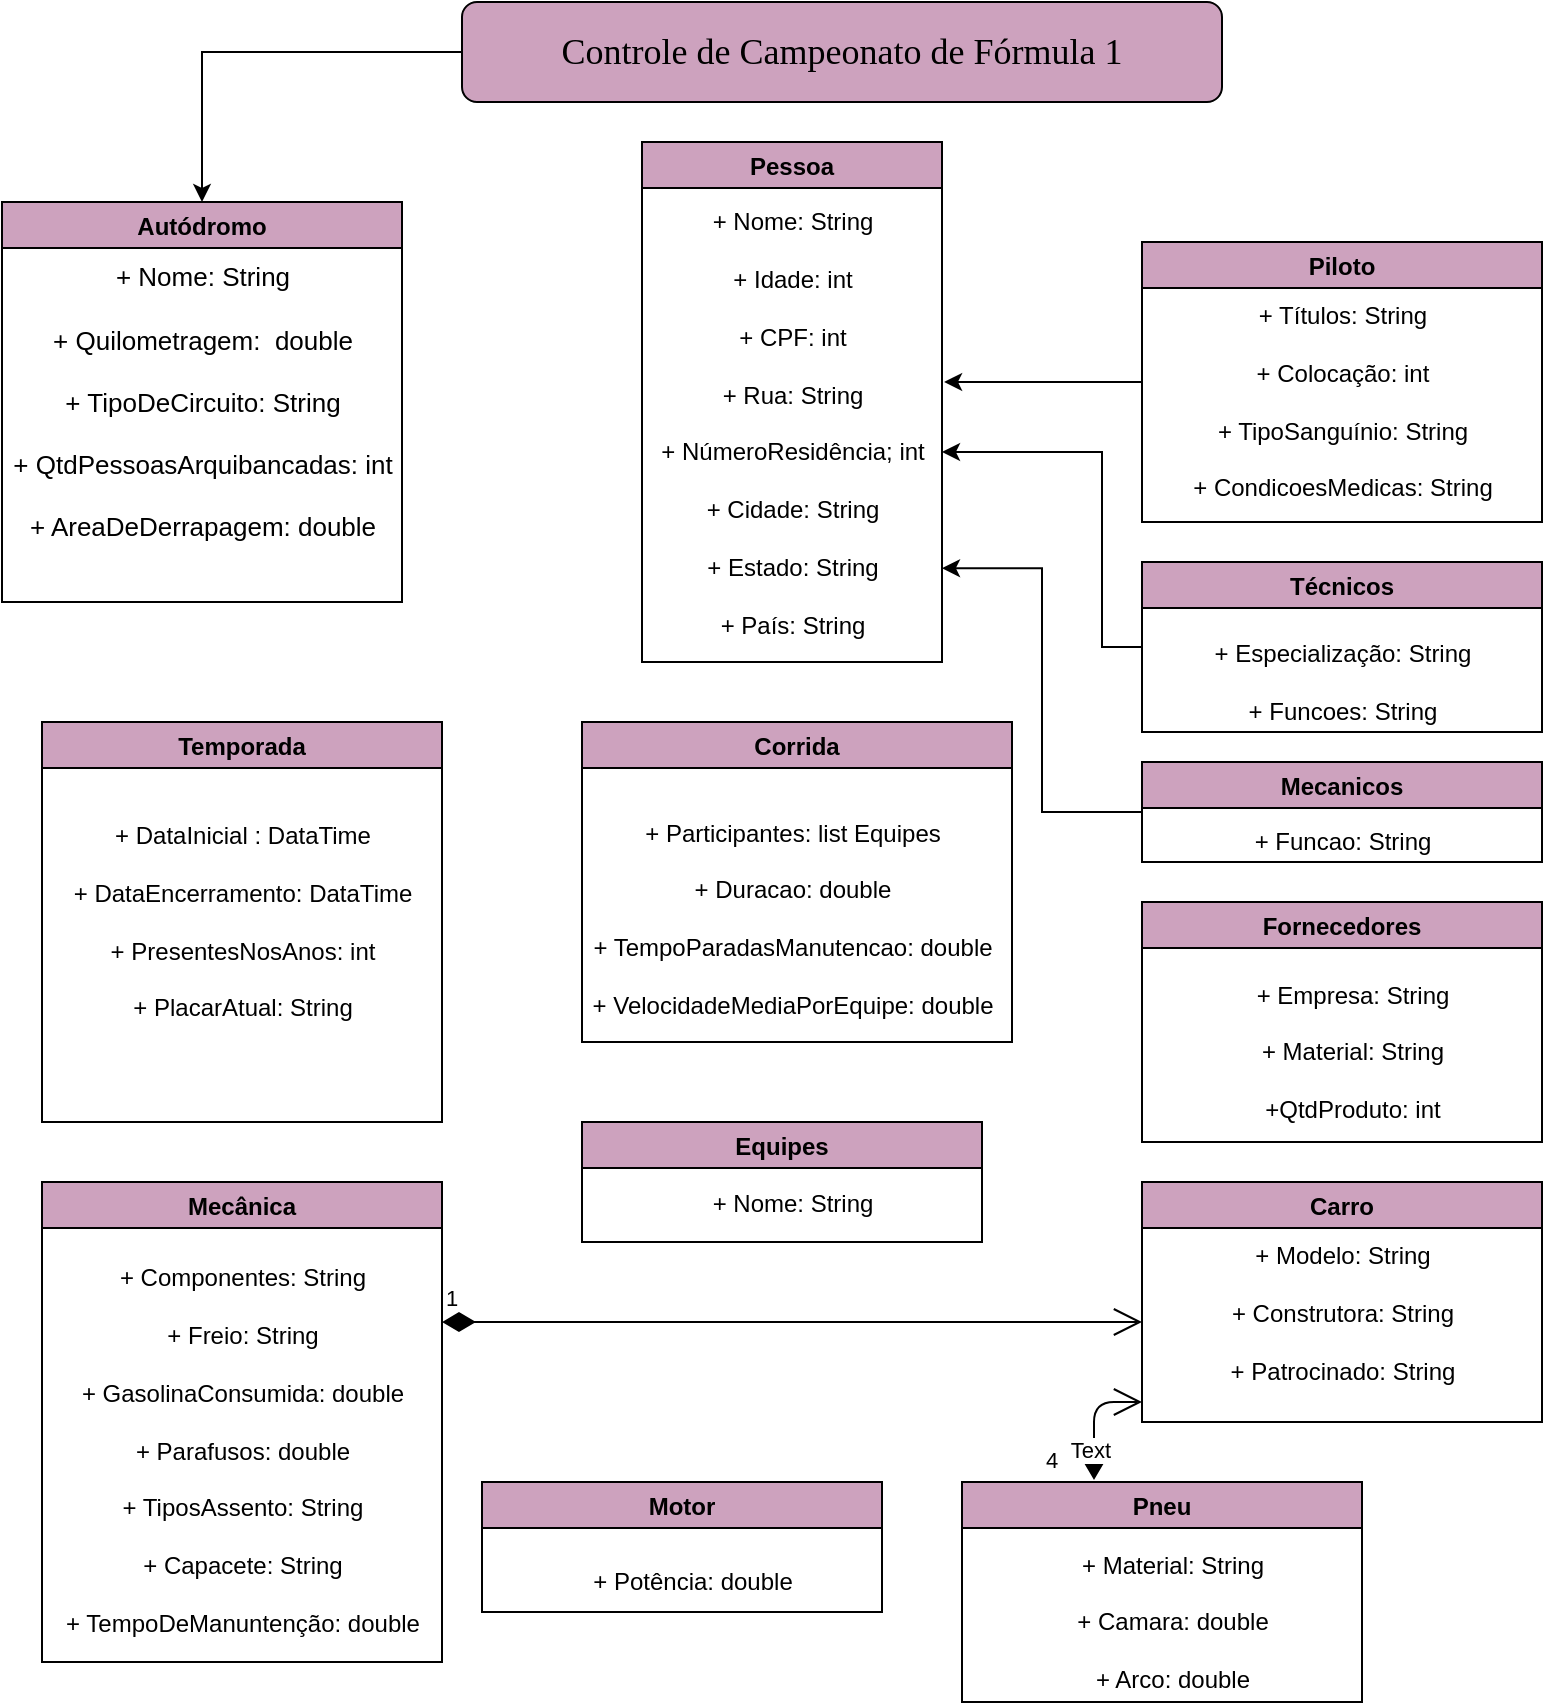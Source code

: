 <mxfile version="13.9.9" type="github">
  <diagram id="v_OnPcMUxKcqbrQeODKX" name="Page-1">
    <mxGraphModel dx="798" dy="492" grid="1" gridSize="10" guides="1" tooltips="1" connect="1" arrows="1" fold="1" page="1" pageScale="1" pageWidth="827" pageHeight="1169" math="0" shadow="0">
      <root>
        <mxCell id="0" />
        <mxCell id="1" parent="0" />
        <mxCell id="wzeUZaDkVCDDPzkDgoVB-8" style="edgeStyle=orthogonalEdgeStyle;rounded=0;orthogonalLoop=1;jettySize=auto;html=1;entryX=0.5;entryY=0;entryDx=0;entryDy=0;" parent="1" source="wzeUZaDkVCDDPzkDgoVB-2" target="wzeUZaDkVCDDPzkDgoVB-4" edge="1">
          <mxGeometry relative="1" as="geometry" />
        </mxCell>
        <mxCell id="wzeUZaDkVCDDPzkDgoVB-2" value="&lt;h2&gt;&lt;font face=&quot;Garamond&quot;&gt;&lt;span style=&quot;font-weight: normal&quot;&gt;Controle de Campeonato de Fórmula 1&lt;/span&gt;&lt;/font&gt;&lt;/h2&gt;" style="rounded=1;whiteSpace=wrap;html=1;fillColor=#CDA2BE;" parent="1" vertex="1">
          <mxGeometry x="270" y="60" width="380" height="50" as="geometry" />
        </mxCell>
        <mxCell id="wzeUZaDkVCDDPzkDgoVB-4" value="Autódromo" style="swimlane;fillColor=#CDA2BE;" parent="1" vertex="1">
          <mxGeometry x="40" y="160" width="200" height="200" as="geometry" />
        </mxCell>
        <mxCell id="wzeUZaDkVCDDPzkDgoVB-6" value="&lt;div style=&quot;font-size: 13px&quot;&gt;&lt;font style=&quot;font-size: 13px&quot;&gt;+ Nome: String&lt;br&gt;&lt;/font&gt;&lt;/div&gt;&lt;div style=&quot;font-size: 13px&quot;&gt;&lt;font style=&quot;font-size: 13px&quot;&gt;&lt;br&gt;&lt;/font&gt;&lt;/div&gt;&lt;div style=&quot;font-size: 13px&quot;&gt;&lt;font style=&quot;font-size: 13px&quot;&gt;+ Quilometragem:&amp;nbsp; double&lt;/font&gt;&lt;/div&gt;&lt;div style=&quot;font-size: 13px&quot;&gt;&lt;font style=&quot;font-size: 13px&quot;&gt;&lt;br&gt;&lt;/font&gt;&lt;/div&gt;&lt;div style=&quot;font-size: 13px&quot;&gt;&lt;font style=&quot;font-size: 13px&quot;&gt;+ TipoDeCircuito: String&lt;/font&gt;&lt;/div&gt;&lt;div style=&quot;font-size: 13px&quot;&gt;&lt;font style=&quot;font-size: 13px&quot;&gt;&lt;br&gt;&lt;/font&gt;&lt;/div&gt;&lt;div style=&quot;font-size: 13px&quot;&gt;&lt;font style=&quot;font-size: 13px&quot;&gt;+ QtdPessoasArquibancadas: int&lt;/font&gt;&lt;/div&gt;&lt;div style=&quot;font-size: 13px&quot;&gt;&lt;font style=&quot;font-size: 13px&quot;&gt;&lt;br&gt;&lt;/font&gt;&lt;/div&gt;&lt;div style=&quot;font-size: 13px&quot;&gt;&lt;font style=&quot;font-size: 13px&quot;&gt;+ AreaDeDerrapagem: double&lt;br&gt;&lt;/font&gt;&lt;/div&gt;" style="text;html=1;align=center;verticalAlign=middle;resizable=0;points=[];autosize=1;" parent="wzeUZaDkVCDDPzkDgoVB-4" vertex="1">
          <mxGeometry y="35" width="200" height="130" as="geometry" />
        </mxCell>
        <mxCell id="wzeUZaDkVCDDPzkDgoVB-9" value="Temporada" style="swimlane;fillColor=#CDA2BE;" parent="1" vertex="1">
          <mxGeometry x="60" y="420" width="200" height="200" as="geometry" />
        </mxCell>
        <mxCell id="wzeUZaDkVCDDPzkDgoVB-10" value="&lt;div&gt;+ DataInicial : DataTime&lt;/div&gt;&lt;div&gt;&lt;br&gt;&lt;/div&gt;&lt;div&gt;+ DataEncerramento: DataTime&lt;/div&gt;&lt;div&gt;&lt;br&gt;&lt;/div&gt;&lt;div&gt;+ PresentesNosAnos: int&lt;/div&gt;&lt;div&gt;&lt;br&gt;&lt;/div&gt;&lt;div&gt;+ PlacarAtual: String&lt;br&gt;&lt;/div&gt;" style="text;html=1;align=center;verticalAlign=middle;resizable=0;points=[];autosize=1;" parent="wzeUZaDkVCDDPzkDgoVB-9" vertex="1">
          <mxGeometry x="10" y="50" width="180" height="100" as="geometry" />
        </mxCell>
        <mxCell id="tKAzST4WF3AaA8PG3MqN-1" style="edgeStyle=orthogonalEdgeStyle;rounded=0;orthogonalLoop=1;jettySize=auto;html=1;entryX=1.007;entryY=0.354;entryDx=0;entryDy=0;entryPerimeter=0;" edge="1" parent="1" source="wzeUZaDkVCDDPzkDgoVB-11" target="wzeUZaDkVCDDPzkDgoVB-14">
          <mxGeometry relative="1" as="geometry" />
        </mxCell>
        <mxCell id="wzeUZaDkVCDDPzkDgoVB-11" value="Piloto" style="swimlane;fillColor=#CDA2BE;" parent="1" vertex="1">
          <mxGeometry x="610" y="180" width="200" height="140" as="geometry" />
        </mxCell>
        <mxCell id="wzeUZaDkVCDDPzkDgoVB-18" value="&lt;div&gt;+ Títulos: String&lt;/div&gt;&lt;div&gt;&lt;br&gt;&lt;/div&gt;&lt;div&gt;+ Colocação: int&lt;/div&gt;&lt;div&gt;&lt;br&gt;&lt;/div&gt;&lt;div&gt;+ TipoSanguínio: String&lt;/div&gt;&lt;div&gt;&lt;br&gt;&lt;/div&gt;&lt;div&gt;+ CondicoesMedicas: String&lt;br&gt;&lt;/div&gt;" style="text;html=1;align=center;verticalAlign=middle;resizable=0;points=[];autosize=1;" parent="wzeUZaDkVCDDPzkDgoVB-11" vertex="1">
          <mxGeometry x="15" y="30" width="170" height="100" as="geometry" />
        </mxCell>
        <mxCell id="wzeUZaDkVCDDPzkDgoVB-13" value="Pessoa" style="swimlane;fillColor=#CDA2BE;" parent="1" vertex="1">
          <mxGeometry x="360" y="130" width="150" height="260" as="geometry" />
        </mxCell>
        <mxCell id="wzeUZaDkVCDDPzkDgoVB-14" value="&lt;div&gt;+ Nome: String&lt;/div&gt;&lt;div&gt;&lt;br&gt;&lt;/div&gt;&lt;div&gt;+ Idade: int&lt;/div&gt;&lt;div&gt;&lt;br&gt;&lt;/div&gt;&lt;div&gt;+ CPF: int&lt;/div&gt;&lt;div&gt;&lt;br&gt;&lt;/div&gt;&lt;div&gt;+ Rua: String&lt;/div&gt;&lt;div&gt;&lt;br&gt;&lt;/div&gt;&lt;div&gt;+ NúmeroResidência; int&lt;/div&gt;&lt;div&gt;&lt;br&gt;&lt;/div&gt;&lt;div&gt;+ Cidade: String&lt;/div&gt;&lt;div&gt;&lt;br&gt;&lt;/div&gt;&lt;div&gt;+ Estado: String&lt;/div&gt;&lt;div&gt;&lt;br&gt;&lt;/div&gt;&lt;div&gt;+ País: String&lt;br&gt;&lt;/div&gt;&lt;div&gt;&lt;br&gt;&lt;/div&gt;&lt;div&gt;&lt;br&gt;&lt;/div&gt;" style="text;html=1;align=center;verticalAlign=middle;resizable=0;points=[];autosize=1;" parent="wzeUZaDkVCDDPzkDgoVB-13" vertex="1">
          <mxGeometry y="35" width="150" height="240" as="geometry" />
        </mxCell>
        <mxCell id="wzeUZaDkVCDDPzkDgoVB-25" style="edgeStyle=orthogonalEdgeStyle;rounded=0;orthogonalLoop=1;jettySize=auto;html=1;exitX=0;exitY=0.5;exitDx=0;exitDy=0;" parent="1" source="wzeUZaDkVCDDPzkDgoVB-19" target="wzeUZaDkVCDDPzkDgoVB-14" edge="1">
          <mxGeometry relative="1" as="geometry">
            <Array as="points">
              <mxPoint x="590" y="383" />
              <mxPoint x="590" y="285" />
            </Array>
          </mxGeometry>
        </mxCell>
        <mxCell id="wzeUZaDkVCDDPzkDgoVB-19" value="Técnicos" style="swimlane;fillColor=#CDA2BE;" parent="1" vertex="1">
          <mxGeometry x="610" y="340" width="200" height="85" as="geometry" />
        </mxCell>
        <mxCell id="wzeUZaDkVCDDPzkDgoVB-20" value="&lt;div&gt;+ Especialização: String&lt;br&gt;&lt;/div&gt;&lt;div&gt;&lt;br&gt;&lt;/div&gt;&lt;div&gt;+ Funcoes: String&lt;br&gt;&lt;/div&gt;" style="text;html=1;align=center;verticalAlign=middle;resizable=0;points=[];autosize=1;" parent="wzeUZaDkVCDDPzkDgoVB-19" vertex="1">
          <mxGeometry x="30" y="35" width="140" height="50" as="geometry" />
        </mxCell>
        <mxCell id="wzeUZaDkVCDDPzkDgoVB-24" style="edgeStyle=orthogonalEdgeStyle;rounded=0;orthogonalLoop=1;jettySize=auto;html=1;entryX=1;entryY=0.742;entryDx=0;entryDy=0;entryPerimeter=0;" parent="1" source="wzeUZaDkVCDDPzkDgoVB-21" target="wzeUZaDkVCDDPzkDgoVB-14" edge="1">
          <mxGeometry relative="1" as="geometry" />
        </mxCell>
        <mxCell id="wzeUZaDkVCDDPzkDgoVB-21" value="Mecanicos" style="swimlane;fillColor=#CDA2BE;" parent="1" vertex="1">
          <mxGeometry x="610" y="440" width="200" height="50" as="geometry" />
        </mxCell>
        <mxCell id="wzeUZaDkVCDDPzkDgoVB-22" value="&lt;div&gt;+ Funcao: String&lt;br&gt;&lt;/div&gt;" style="text;html=1;align=center;verticalAlign=middle;resizable=0;points=[];autosize=1;" parent="wzeUZaDkVCDDPzkDgoVB-21" vertex="1">
          <mxGeometry x="50" y="30" width="100" height="20" as="geometry" />
        </mxCell>
        <mxCell id="tKAzST4WF3AaA8PG3MqN-2" value="Equipes" style="swimlane;fillColor=#CDA2BE;startSize=23;" vertex="1" parent="1">
          <mxGeometry x="330" y="620" width="200" height="60" as="geometry" />
        </mxCell>
        <mxCell id="tKAzST4WF3AaA8PG3MqN-3" value="&lt;div&gt;+ Nome: String&lt;/div&gt;&lt;div&gt;&lt;br&gt;&lt;/div&gt;&lt;div&gt;&lt;br&gt;&lt;/div&gt;" style="text;html=1;align=center;verticalAlign=middle;resizable=0;points=[];autosize=1;" vertex="1" parent="tKAzST4WF3AaA8PG3MqN-2">
          <mxGeometry x="55" y="30" width="100" height="50" as="geometry" />
        </mxCell>
        <mxCell id="tKAzST4WF3AaA8PG3MqN-6" value="Fornecedores" style="swimlane;fillColor=#CDA2BE;" vertex="1" parent="1">
          <mxGeometry x="610" y="510" width="200" height="120" as="geometry" />
        </mxCell>
        <mxCell id="tKAzST4WF3AaA8PG3MqN-7" value="&lt;div&gt;+ Empresa: String&lt;/div&gt;&lt;div&gt;&lt;br&gt;&lt;/div&gt;&lt;div&gt;+ Material: String&lt;/div&gt;&lt;div&gt;&lt;br&gt;&lt;/div&gt;&lt;div&gt;+QtdProduto: int&lt;br&gt;&lt;/div&gt;" style="text;html=1;align=center;verticalAlign=middle;resizable=0;points=[];autosize=1;" vertex="1" parent="tKAzST4WF3AaA8PG3MqN-6">
          <mxGeometry x="50" y="35" width="110" height="80" as="geometry" />
        </mxCell>
        <mxCell id="tKAzST4WF3AaA8PG3MqN-8" value="Carro" style="swimlane;fillColor=#CDA2BE;" vertex="1" parent="1">
          <mxGeometry x="610" y="650" width="200" height="120" as="geometry" />
        </mxCell>
        <mxCell id="tKAzST4WF3AaA8PG3MqN-9" value="&lt;div&gt;+ Modelo: String&lt;/div&gt;&lt;div&gt;&lt;br&gt;&lt;/div&gt;&lt;div&gt;+ Construtora: String&lt;/div&gt;&lt;div&gt;&lt;br&gt;&lt;/div&gt;&lt;div&gt;+ Patrocinado: String&lt;/div&gt;&lt;div&gt;&lt;br&gt;&lt;/div&gt;&lt;div&gt;&lt;br&gt;&lt;/div&gt;" style="text;html=1;align=center;verticalAlign=middle;resizable=0;points=[];autosize=1;" vertex="1" parent="tKAzST4WF3AaA8PG3MqN-8">
          <mxGeometry x="35" y="30" width="130" height="100" as="geometry" />
        </mxCell>
        <mxCell id="tKAzST4WF3AaA8PG3MqN-35" value="4" style="endArrow=open;html=1;endSize=12;startArrow=diamondThin;startSize=14;startFill=1;edgeStyle=orthogonalEdgeStyle;align=left;verticalAlign=bottom;exitX=0.33;exitY=-0.009;exitDx=0;exitDy=0;exitPerimeter=0;" edge="1" parent="tKAzST4WF3AaA8PG3MqN-8" source="tKAzST4WF3AaA8PG3MqN-25">
          <mxGeometry x="-0.949" y="26" relative="1" as="geometry">
            <mxPoint x="-80" y="130" as="sourcePoint" />
            <mxPoint y="110" as="targetPoint" />
            <Array as="points">
              <mxPoint x="-24" y="110" />
            </Array>
            <mxPoint as="offset" />
          </mxGeometry>
        </mxCell>
        <mxCell id="tKAzST4WF3AaA8PG3MqN-36" value="Text" style="edgeLabel;html=1;align=center;verticalAlign=middle;resizable=0;points=[];" vertex="1" connectable="0" parent="tKAzST4WF3AaA8PG3MqN-35">
          <mxGeometry x="-0.501" y="2" relative="1" as="geometry">
            <mxPoint as="offset" />
          </mxGeometry>
        </mxCell>
        <mxCell id="tKAzST4WF3AaA8PG3MqN-10" value="Mecânica" style="swimlane;fillColor=#CDA2BE;" vertex="1" parent="1">
          <mxGeometry x="60" y="650" width="200" height="240" as="geometry" />
        </mxCell>
        <mxCell id="tKAzST4WF3AaA8PG3MqN-11" value="&lt;br&gt;&lt;div&gt;&lt;br&gt;&lt;/div&gt;&lt;div&gt;+ Componentes: String&lt;/div&gt;&lt;div&gt;&lt;br&gt;&lt;/div&gt;&lt;div&gt;+ Freio: String&lt;/div&gt;&lt;div&gt;&lt;br&gt;&lt;/div&gt;&lt;div&gt;+ GasolinaConsumida: double&lt;/div&gt;&lt;div&gt;&lt;br&gt;&lt;/div&gt;&lt;div&gt;+ Parafusos: double&lt;/div&gt;&lt;div&gt;&lt;br&gt;&lt;/div&gt;&lt;div&gt;+ TiposAssento: String&lt;/div&gt;&lt;div&gt;&lt;br&gt;&lt;/div&gt;&lt;div&gt;+ Capacete: String&lt;/div&gt;&lt;div&gt;&lt;br&gt;&lt;/div&gt;&lt;div&gt;+ TempoDeManuntenção: double&lt;br&gt;&lt;/div&gt;" style="text;html=1;align=center;verticalAlign=middle;resizable=0;points=[];autosize=1;" vertex="1" parent="tKAzST4WF3AaA8PG3MqN-10">
          <mxGeometry x="5" y="10" width="190" height="220" as="geometry" />
        </mxCell>
        <mxCell id="tKAzST4WF3AaA8PG3MqN-12" value="Corrida" style="swimlane;fillColor=#CDA2BE;" vertex="1" parent="1">
          <mxGeometry x="330" y="420" width="215" height="160" as="geometry" />
        </mxCell>
        <mxCell id="tKAzST4WF3AaA8PG3MqN-13" value="&lt;div&gt;+ Participantes: list Equipes&lt;/div&gt;&lt;div&gt;&lt;br&gt;&lt;/div&gt;&lt;div&gt;+ Duracao: double&lt;/div&gt;&lt;div&gt;&lt;br&gt;&lt;/div&gt;&lt;div&gt;+ TempoParadasManutencao: double &lt;br&gt;&lt;/div&gt;&lt;div&gt;&lt;br&gt;&lt;/div&gt;&lt;div&gt;+ VelocidadeMediaPorEquipe: double&lt;/div&gt;&lt;div&gt;&lt;br&gt;&lt;/div&gt;&lt;br&gt;&lt;div&gt;&lt;br&gt;&lt;/div&gt;" style="text;html=1;align=center;verticalAlign=middle;resizable=0;points=[];autosize=1;" vertex="1" parent="tKAzST4WF3AaA8PG3MqN-12">
          <mxGeometry x="-5" y="45" width="220" height="150" as="geometry" />
        </mxCell>
        <mxCell id="tKAzST4WF3AaA8PG3MqN-23" value="Motor" style="swimlane;fillColor=#CDA2BE;startSize=23;" vertex="1" parent="1">
          <mxGeometry x="280" y="800" width="200" height="65" as="geometry" />
        </mxCell>
        <mxCell id="tKAzST4WF3AaA8PG3MqN-24" value="+ Potência: double" style="text;html=1;align=center;verticalAlign=middle;resizable=0;points=[];autosize=1;" vertex="1" parent="tKAzST4WF3AaA8PG3MqN-23">
          <mxGeometry x="50" y="40" width="110" height="20" as="geometry" />
        </mxCell>
        <mxCell id="tKAzST4WF3AaA8PG3MqN-25" value="Pneu" style="swimlane;fillColor=#CDA2BE;startSize=23;" vertex="1" parent="1">
          <mxGeometry x="520" y="800" width="200" height="110" as="geometry" />
        </mxCell>
        <mxCell id="tKAzST4WF3AaA8PG3MqN-26" value="&lt;div&gt;+ Material: String&lt;/div&gt;&lt;div&gt;&lt;br&gt;&lt;/div&gt;&lt;div&gt;+ Camara: double&lt;/div&gt;&lt;div&gt;&lt;br&gt;&lt;/div&gt;&lt;div&gt;+ Arco: double&lt;br&gt;&lt;/div&gt;" style="text;html=1;align=center;verticalAlign=middle;resizable=0;points=[];autosize=1;" vertex="1" parent="tKAzST4WF3AaA8PG3MqN-25">
          <mxGeometry x="50" y="30" width="110" height="80" as="geometry" />
        </mxCell>
        <mxCell id="tKAzST4WF3AaA8PG3MqN-32" value="1" style="endArrow=open;html=1;endSize=12;startArrow=diamondThin;startSize=14;startFill=1;edgeStyle=orthogonalEdgeStyle;align=left;verticalAlign=bottom;" edge="1" parent="1">
          <mxGeometry x="-1" y="3" relative="1" as="geometry">
            <mxPoint x="260" y="720" as="sourcePoint" />
            <mxPoint x="610" y="720" as="targetPoint" />
          </mxGeometry>
        </mxCell>
      </root>
    </mxGraphModel>
  </diagram>
</mxfile>
